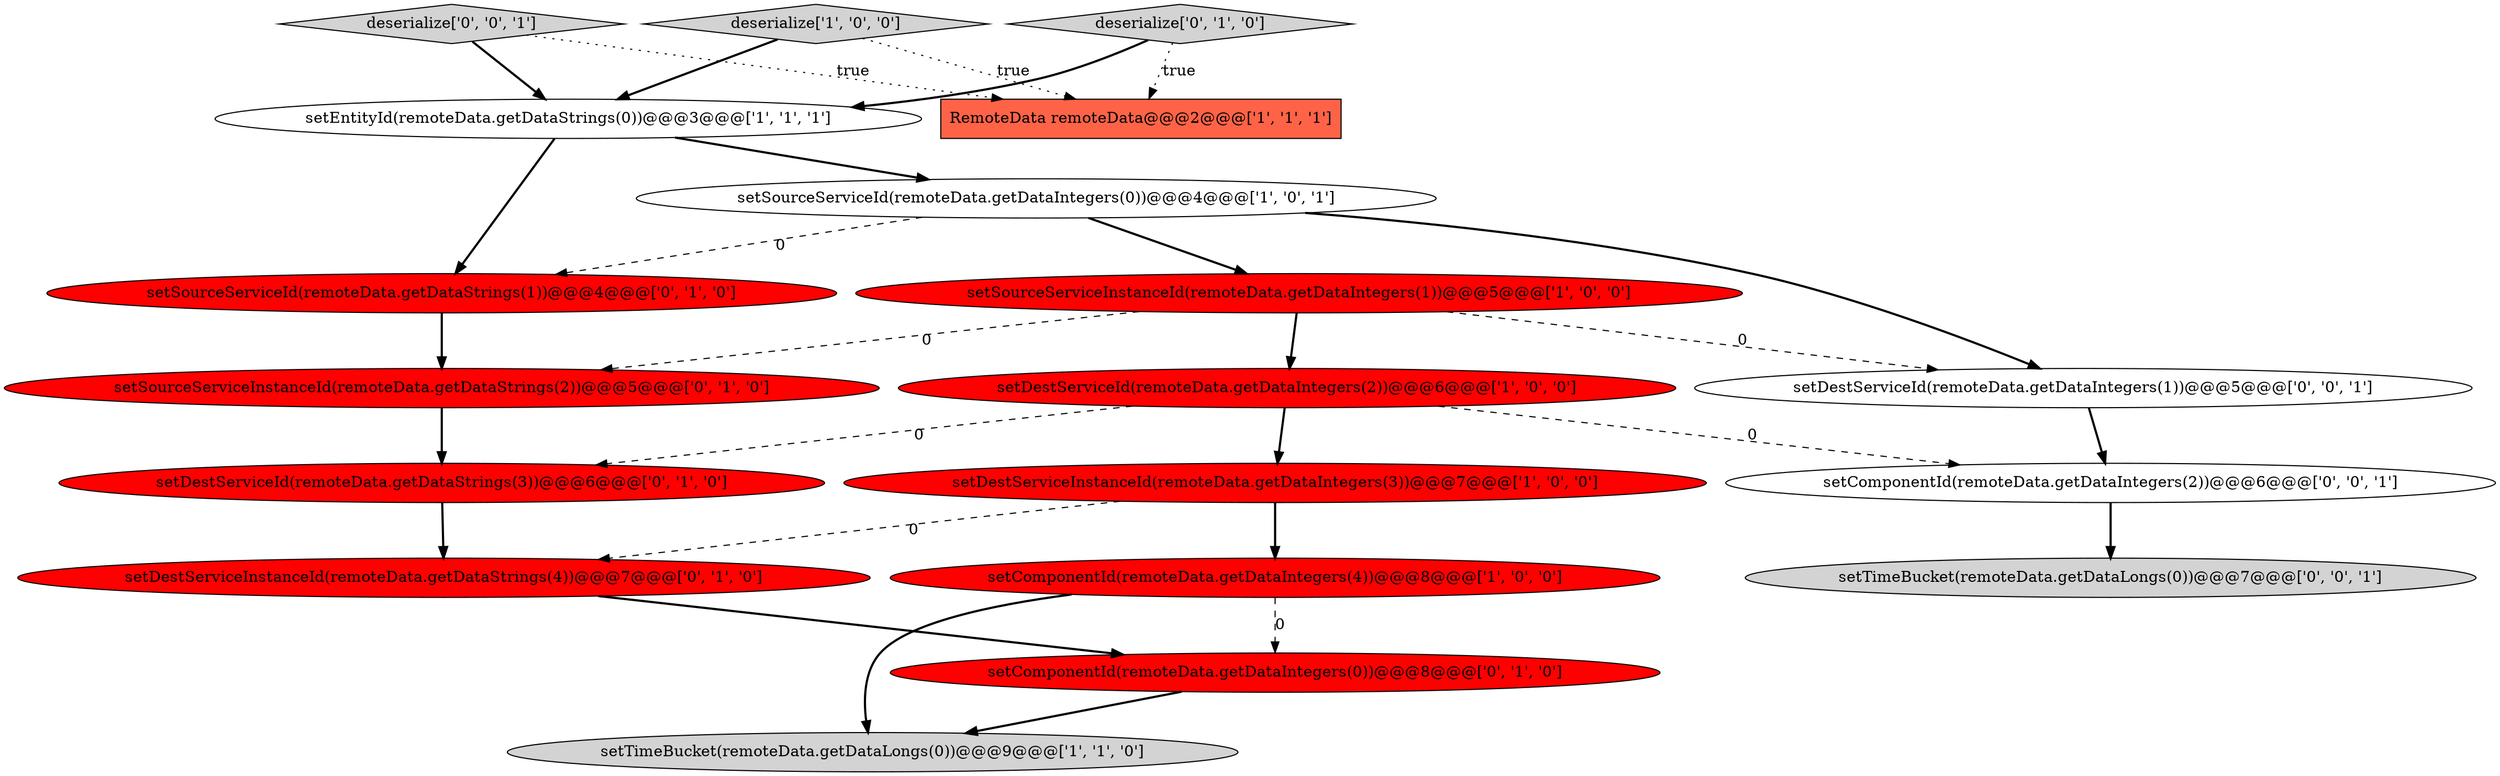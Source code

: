 digraph {
18 [style = filled, label = "deserialize['0', '0', '1']", fillcolor = lightgray, shape = diamond image = "AAA0AAABBB3BBB"];
13 [style = filled, label = "setSourceServiceInstanceId(remoteData.getDataStrings(2))@@@5@@@['0', '1', '0']", fillcolor = red, shape = ellipse image = "AAA1AAABBB2BBB"];
2 [style = filled, label = "setTimeBucket(remoteData.getDataLongs(0))@@@9@@@['1', '1', '0']", fillcolor = lightgray, shape = ellipse image = "AAA0AAABBB1BBB"];
16 [style = filled, label = "setTimeBucket(remoteData.getDataLongs(0))@@@7@@@['0', '0', '1']", fillcolor = lightgray, shape = ellipse image = "AAA0AAABBB3BBB"];
17 [style = filled, label = "setComponentId(remoteData.getDataIntegers(2))@@@6@@@['0', '0', '1']", fillcolor = white, shape = ellipse image = "AAA0AAABBB3BBB"];
11 [style = filled, label = "setDestServiceInstanceId(remoteData.getDataStrings(4))@@@7@@@['0', '1', '0']", fillcolor = red, shape = ellipse image = "AAA1AAABBB2BBB"];
0 [style = filled, label = "setSourceServiceId(remoteData.getDataIntegers(0))@@@4@@@['1', '0', '1']", fillcolor = white, shape = ellipse image = "AAA0AAABBB1BBB"];
3 [style = filled, label = "setComponentId(remoteData.getDataIntegers(4))@@@8@@@['1', '0', '0']", fillcolor = red, shape = ellipse image = "AAA1AAABBB1BBB"];
9 [style = filled, label = "deserialize['0', '1', '0']", fillcolor = lightgray, shape = diamond image = "AAA0AAABBB2BBB"];
4 [style = filled, label = "setSourceServiceInstanceId(remoteData.getDataIntegers(1))@@@5@@@['1', '0', '0']", fillcolor = red, shape = ellipse image = "AAA1AAABBB1BBB"];
7 [style = filled, label = "setDestServiceInstanceId(remoteData.getDataIntegers(3))@@@7@@@['1', '0', '0']", fillcolor = red, shape = ellipse image = "AAA1AAABBB1BBB"];
8 [style = filled, label = "deserialize['1', '0', '0']", fillcolor = lightgray, shape = diamond image = "AAA0AAABBB1BBB"];
5 [style = filled, label = "setDestServiceId(remoteData.getDataIntegers(2))@@@6@@@['1', '0', '0']", fillcolor = red, shape = ellipse image = "AAA1AAABBB1BBB"];
12 [style = filled, label = "setComponentId(remoteData.getDataIntegers(0))@@@8@@@['0', '1', '0']", fillcolor = red, shape = ellipse image = "AAA1AAABBB2BBB"];
15 [style = filled, label = "setDestServiceId(remoteData.getDataIntegers(1))@@@5@@@['0', '0', '1']", fillcolor = white, shape = ellipse image = "AAA0AAABBB3BBB"];
6 [style = filled, label = "RemoteData remoteData@@@2@@@['1', '1', '1']", fillcolor = tomato, shape = box image = "AAA0AAABBB1BBB"];
1 [style = filled, label = "setEntityId(remoteData.getDataStrings(0))@@@3@@@['1', '1', '1']", fillcolor = white, shape = ellipse image = "AAA0AAABBB1BBB"];
10 [style = filled, label = "setSourceServiceId(remoteData.getDataStrings(1))@@@4@@@['0', '1', '0']", fillcolor = red, shape = ellipse image = "AAA1AAABBB2BBB"];
14 [style = filled, label = "setDestServiceId(remoteData.getDataStrings(3))@@@6@@@['0', '1', '0']", fillcolor = red, shape = ellipse image = "AAA1AAABBB2BBB"];
5->14 [style = dashed, label="0"];
7->11 [style = dashed, label="0"];
11->12 [style = bold, label=""];
1->0 [style = bold, label=""];
9->6 [style = dotted, label="true"];
0->15 [style = bold, label=""];
7->3 [style = bold, label=""];
0->10 [style = dashed, label="0"];
18->6 [style = dotted, label="true"];
8->1 [style = bold, label=""];
12->2 [style = bold, label=""];
15->17 [style = bold, label=""];
8->6 [style = dotted, label="true"];
3->12 [style = dashed, label="0"];
3->2 [style = bold, label=""];
10->13 [style = bold, label=""];
18->1 [style = bold, label=""];
5->17 [style = dashed, label="0"];
0->4 [style = bold, label=""];
4->15 [style = dashed, label="0"];
5->7 [style = bold, label=""];
9->1 [style = bold, label=""];
4->13 [style = dashed, label="0"];
1->10 [style = bold, label=""];
14->11 [style = bold, label=""];
4->5 [style = bold, label=""];
13->14 [style = bold, label=""];
17->16 [style = bold, label=""];
}

